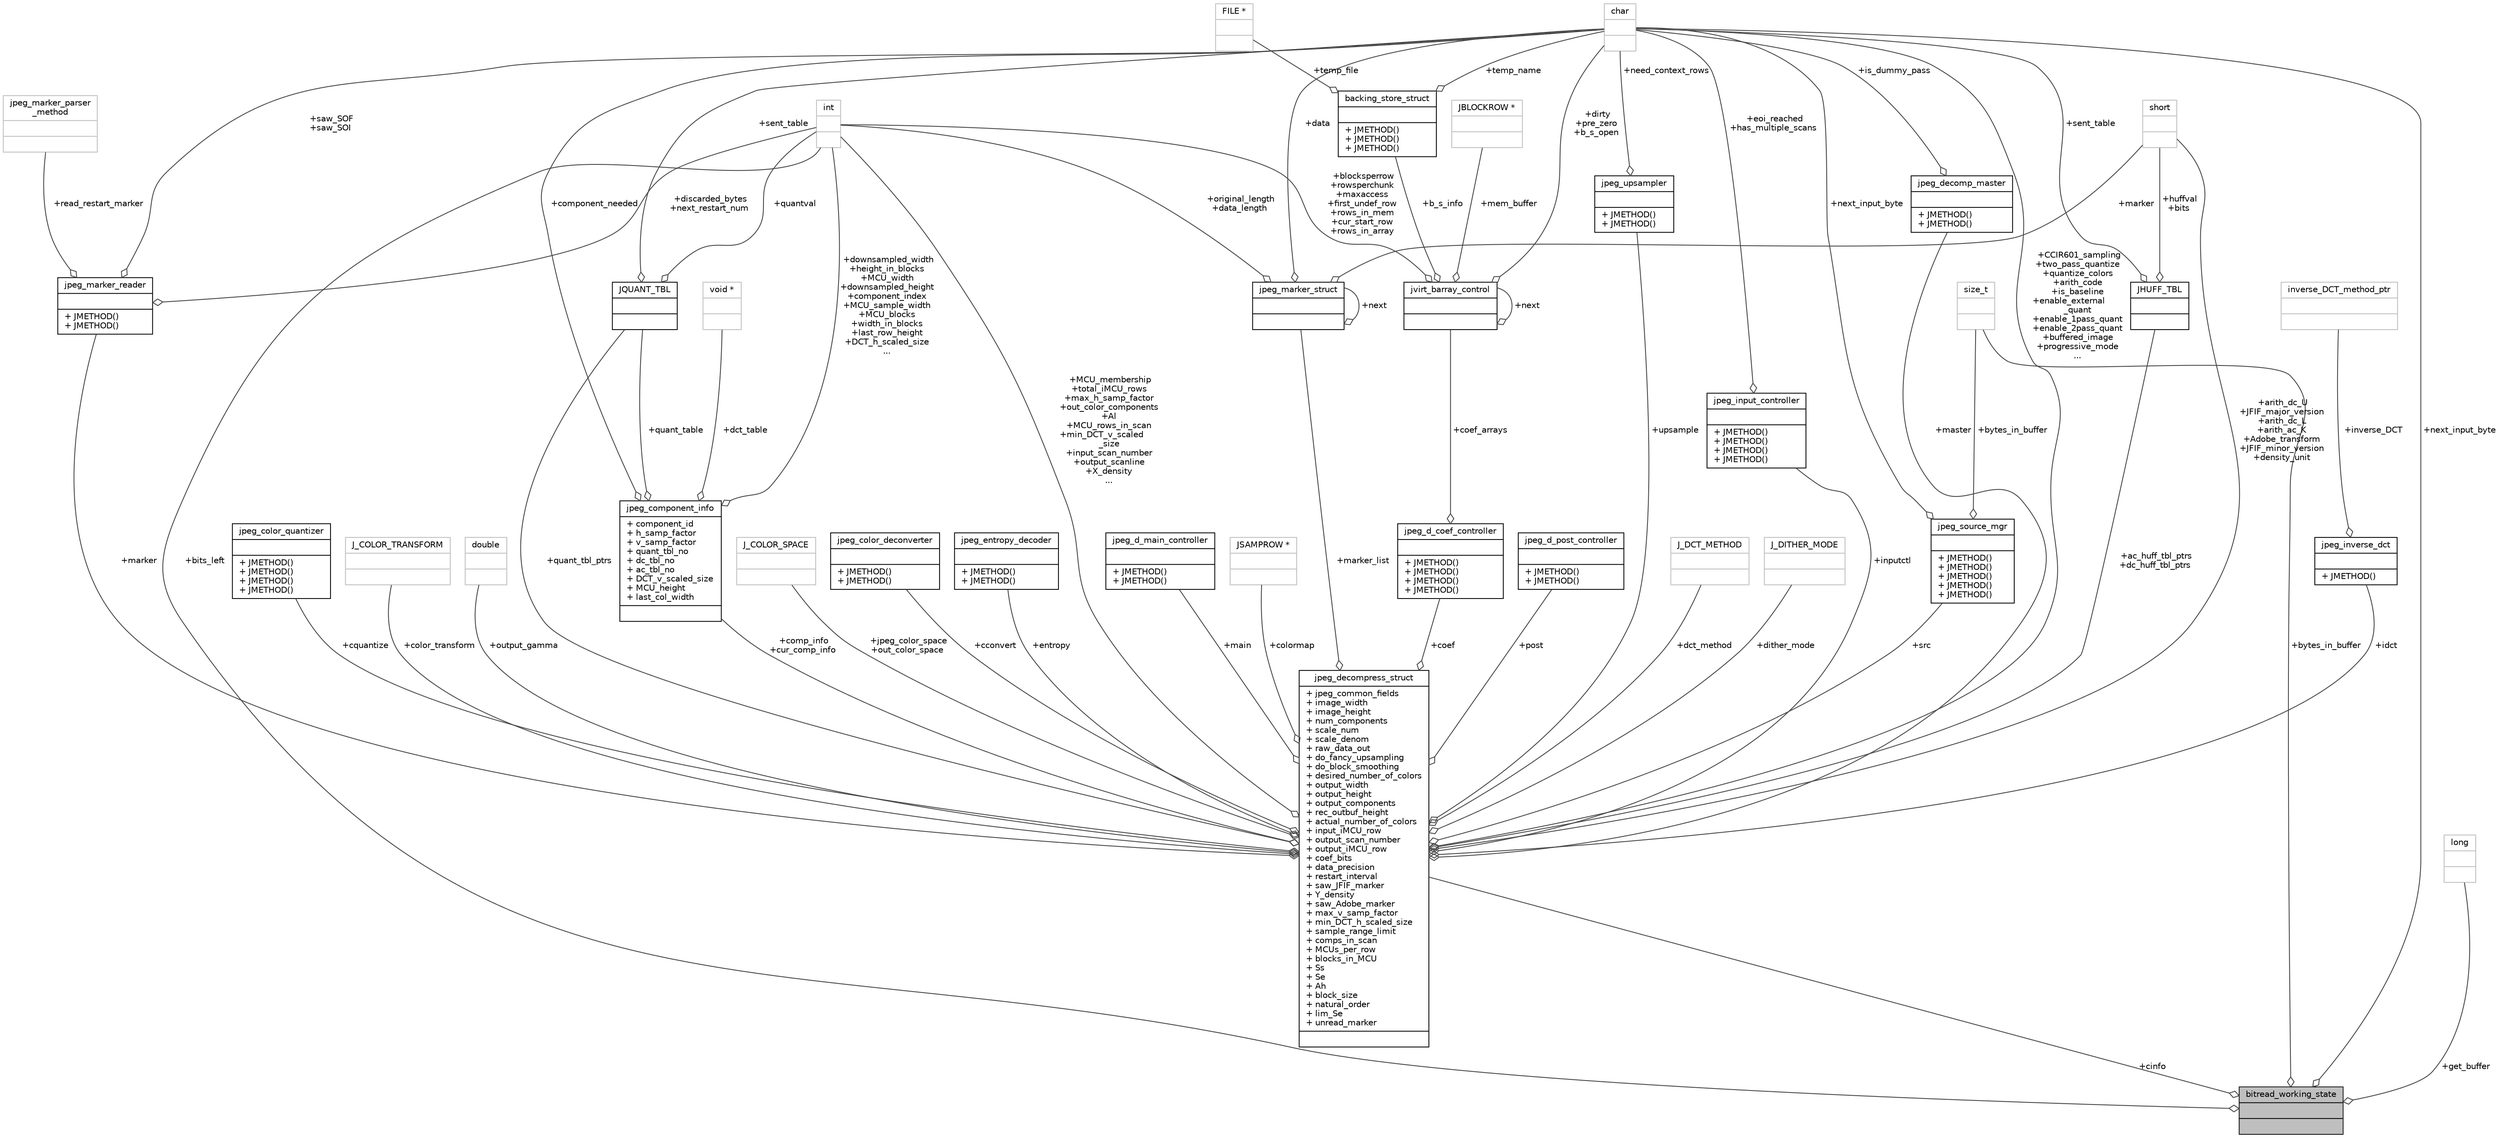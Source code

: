 digraph "bitread_working_state"
{
 // LATEX_PDF_SIZE
  bgcolor="transparent";
  edge [fontname="Helvetica",fontsize="10",labelfontname="Helvetica",labelfontsize="10"];
  node [fontname="Helvetica",fontsize="10",shape=record];
  Node1 [label="{bitread_working_state\n||}",height=0.2,width=0.4,color="black", fillcolor="grey75", style="filled", fontcolor="black",tooltip=" "];
  Node2 -> Node1 [color="grey25",fontsize="10",style="solid",label=" +next_input_byte" ,arrowhead="odiamond"];
  Node2 [label="{char\n||}",height=0.2,width=0.4,color="grey75",tooltip=" "];
  Node3 -> Node1 [color="grey25",fontsize="10",style="solid",label=" +bytes_in_buffer" ,arrowhead="odiamond"];
  Node3 [label="{size_t\n||}",height=0.2,width=0.4,color="grey75",tooltip=" "];
  Node4 -> Node1 [color="grey25",fontsize="10",style="solid",label=" +bits_left" ,arrowhead="odiamond"];
  Node4 [label="{int\n||}",height=0.2,width=0.4,color="grey75",tooltip=" "];
  Node5 -> Node1 [color="grey25",fontsize="10",style="solid",label=" +cinfo" ,arrowhead="odiamond"];
  Node5 [label="{jpeg_decompress_struct\n|+ jpeg_common_fields\l+ image_width\l+ image_height\l+ num_components\l+ scale_num\l+ scale_denom\l+ raw_data_out\l+ do_fancy_upsampling\l+ do_block_smoothing\l+ desired_number_of_colors\l+ output_width\l+ output_height\l+ output_components\l+ rec_outbuf_height\l+ actual_number_of_colors\l+ input_iMCU_row\l+ output_scan_number\l+ output_iMCU_row\l+ coef_bits\l+ data_precision\l+ restart_interval\l+ saw_JFIF_marker\l+ Y_density\l+ saw_Adobe_marker\l+ max_v_samp_factor\l+ min_DCT_h_scaled_size\l+ sample_range_limit\l+ comps_in_scan\l+ MCUs_per_row\l+ blocks_in_MCU\l+ Ss\l+ Se\l+ Ah\l+ block_size\l+ natural_order\l+ lim_Se\l+ unread_marker\l|}",height=0.2,width=0.4,color="black",URL="$structjpeg__decompress__struct.html",tooltip=" "];
  Node6 -> Node5 [color="grey25",fontsize="10",style="solid",label=" +cquantize" ,arrowhead="odiamond"];
  Node6 [label="{jpeg_color_quantizer\n||+ JMETHOD()\l+ JMETHOD()\l+ JMETHOD()\l+ JMETHOD()\l}",height=0.2,width=0.4,color="black",URL="$structjpeg__color__quantizer.html",tooltip=" "];
  Node7 -> Node5 [color="grey25",fontsize="10",style="solid",label=" +quant_tbl_ptrs" ,arrowhead="odiamond"];
  Node7 [label="{JQUANT_TBL\n||}",height=0.2,width=0.4,color="black",URL="$structJQUANT__TBL.html",tooltip=" "];
  Node2 -> Node7 [color="grey25",fontsize="10",style="solid",label=" +sent_table" ,arrowhead="odiamond"];
  Node4 -> Node7 [color="grey25",fontsize="10",style="solid",label=" +quantval" ,arrowhead="odiamond"];
  Node8 -> Node5 [color="grey25",fontsize="10",style="solid",label=" +color_transform" ,arrowhead="odiamond"];
  Node8 [label="{J_COLOR_TRANSFORM\n||}",height=0.2,width=0.4,color="grey75",tooltip=" "];
  Node9 -> Node5 [color="grey25",fontsize="10",style="solid",label=" +ac_huff_tbl_ptrs\n+dc_huff_tbl_ptrs" ,arrowhead="odiamond"];
  Node9 [label="{JHUFF_TBL\n||}",height=0.2,width=0.4,color="black",URL="$structJHUFF__TBL.html",tooltip=" "];
  Node2 -> Node9 [color="grey25",fontsize="10",style="solid",label=" +sent_table" ,arrowhead="odiamond"];
  Node10 -> Node9 [color="grey25",fontsize="10",style="solid",label=" +huffval\n+bits" ,arrowhead="odiamond"];
  Node10 [label="{short\n||}",height=0.2,width=0.4,color="grey75",tooltip=" "];
  Node11 -> Node5 [color="grey25",fontsize="10",style="solid",label=" +output_gamma" ,arrowhead="odiamond"];
  Node11 [label="{double\n||}",height=0.2,width=0.4,color="grey75",tooltip=" "];
  Node12 -> Node5 [color="grey25",fontsize="10",style="solid",label=" +idct" ,arrowhead="odiamond"];
  Node12 [label="{jpeg_inverse_dct\n||+ JMETHOD()\l}",height=0.2,width=0.4,color="black",URL="$structjpeg__inverse__dct.html",tooltip=" "];
  Node13 -> Node12 [color="grey25",fontsize="10",style="solid",label=" +inverse_DCT" ,arrowhead="odiamond"];
  Node13 [label="{inverse_DCT_method_ptr\n||}",height=0.2,width=0.4,color="grey75",tooltip=" "];
  Node14 -> Node5 [color="grey25",fontsize="10",style="solid",label=" +comp_info\n+cur_comp_info" ,arrowhead="odiamond"];
  Node14 [label="{jpeg_component_info\n|+ component_id\l+ h_samp_factor\l+ v_samp_factor\l+ quant_tbl_no\l+ dc_tbl_no\l+ ac_tbl_no\l+ DCT_v_scaled_size\l+ MCU_height\l+ last_col_width\l|}",height=0.2,width=0.4,color="black",URL="$structjpeg__component__info.html",tooltip=" "];
  Node7 -> Node14 [color="grey25",fontsize="10",style="solid",label=" +quant_table" ,arrowhead="odiamond"];
  Node2 -> Node14 [color="grey25",fontsize="10",style="solid",label=" +component_needed" ,arrowhead="odiamond"];
  Node4 -> Node14 [color="grey25",fontsize="10",style="solid",label=" +downsampled_width\n+height_in_blocks\n+MCU_width\n+downsampled_height\n+component_index\n+MCU_sample_width\n+MCU_blocks\n+width_in_blocks\n+last_row_height\n+DCT_h_scaled_size\n..." ,arrowhead="odiamond"];
  Node15 -> Node14 [color="grey25",fontsize="10",style="solid",label=" +dct_table" ,arrowhead="odiamond"];
  Node15 [label="{void *\n||}",height=0.2,width=0.4,color="grey75",tooltip=" "];
  Node16 -> Node5 [color="grey25",fontsize="10",style="solid",label=" +src" ,arrowhead="odiamond"];
  Node16 [label="{jpeg_source_mgr\n||+ JMETHOD()\l+ JMETHOD()\l+ JMETHOD()\l+ JMETHOD()\l+ JMETHOD()\l}",height=0.2,width=0.4,color="black",URL="$structjpeg__source__mgr.html",tooltip=" "];
  Node2 -> Node16 [color="grey25",fontsize="10",style="solid",label=" +next_input_byte" ,arrowhead="odiamond"];
  Node3 -> Node16 [color="grey25",fontsize="10",style="solid",label=" +bytes_in_buffer" ,arrowhead="odiamond"];
  Node17 -> Node5 [color="grey25",fontsize="10",style="solid",label=" +coef" ,arrowhead="odiamond"];
  Node17 [label="{jpeg_d_coef_controller\n||+ JMETHOD()\l+ JMETHOD()\l+ JMETHOD()\l+ JMETHOD()\l}",height=0.2,width=0.4,color="black",URL="$structjpeg__d__coef__controller.html",tooltip=" "];
  Node18 -> Node17 [color="grey25",fontsize="10",style="solid",label=" +coef_arrays" ,arrowhead="odiamond"];
  Node18 [label="{jvirt_barray_control\n||}",height=0.2,width=0.4,color="black",URL="$structjvirt__barray__control.html",tooltip=" "];
  Node18 -> Node18 [color="grey25",fontsize="10",style="solid",label=" +next" ,arrowhead="odiamond"];
  Node2 -> Node18 [color="grey25",fontsize="10",style="solid",label=" +dirty\n+pre_zero\n+b_s_open" ,arrowhead="odiamond"];
  Node4 -> Node18 [color="grey25",fontsize="10",style="solid",label=" +blocksperrow\n+rowsperchunk\n+maxaccess\n+first_undef_row\n+rows_in_mem\n+cur_start_row\n+rows_in_array" ,arrowhead="odiamond"];
  Node19 -> Node18 [color="grey25",fontsize="10",style="solid",label=" +mem_buffer" ,arrowhead="odiamond"];
  Node19 [label="{JBLOCKROW *\n||}",height=0.2,width=0.4,color="grey75",tooltip=" "];
  Node20 -> Node18 [color="grey25",fontsize="10",style="solid",label=" +b_s_info" ,arrowhead="odiamond"];
  Node20 [label="{backing_store_struct\n||+ JMETHOD()\l+ JMETHOD()\l+ JMETHOD()\l}",height=0.2,width=0.4,color="black",URL="$structbacking__store__struct.html",tooltip=" "];
  Node2 -> Node20 [color="grey25",fontsize="10",style="solid",label=" +temp_name" ,arrowhead="odiamond"];
  Node21 -> Node20 [color="grey25",fontsize="10",style="solid",label=" +temp_file" ,arrowhead="odiamond"];
  Node21 [label="{FILE *\n||}",height=0.2,width=0.4,color="grey75",tooltip=" "];
  Node22 -> Node5 [color="grey25",fontsize="10",style="solid",label=" +jpeg_color_space\n+out_color_space" ,arrowhead="odiamond"];
  Node22 [label="{J_COLOR_SPACE\n||}",height=0.2,width=0.4,color="grey75",tooltip=" "];
  Node10 -> Node5 [color="grey25",fontsize="10",style="solid",label=" +arith_dc_U\n+JFIF_major_version\n+arith_dc_L\n+arith_ac_K\n+Adobe_transform\n+JFIF_minor_version\n+density_unit" ,arrowhead="odiamond"];
  Node2 -> Node5 [color="grey25",fontsize="10",style="solid",label=" +CCIR601_sampling\n+two_pass_quantize\n+quantize_colors\n+arith_code\n+is_baseline\n+enable_external\l_quant\n+enable_1pass_quant\n+enable_2pass_quant\n+buffered_image\n+progressive_mode\n..." ,arrowhead="odiamond"];
  Node23 -> Node5 [color="grey25",fontsize="10",style="solid",label=" +marker_list" ,arrowhead="odiamond"];
  Node23 [label="{jpeg_marker_struct\n||}",height=0.2,width=0.4,color="black",URL="$structjpeg__marker__struct.html",tooltip=" "];
  Node2 -> Node23 [color="grey25",fontsize="10",style="solid",label=" +data" ,arrowhead="odiamond"];
  Node10 -> Node23 [color="grey25",fontsize="10",style="solid",label=" +marker" ,arrowhead="odiamond"];
  Node23 -> Node23 [color="grey25",fontsize="10",style="solid",label=" +next" ,arrowhead="odiamond"];
  Node4 -> Node23 [color="grey25",fontsize="10",style="solid",label=" +original_length\n+data_length" ,arrowhead="odiamond"];
  Node24 -> Node5 [color="grey25",fontsize="10",style="solid",label=" +cconvert" ,arrowhead="odiamond"];
  Node24 [label="{jpeg_color_deconverter\n||+ JMETHOD()\l+ JMETHOD()\l}",height=0.2,width=0.4,color="black",URL="$structjpeg__color__deconverter.html",tooltip=" "];
  Node25 -> Node5 [color="grey25",fontsize="10",style="solid",label=" +entropy" ,arrowhead="odiamond"];
  Node25 [label="{jpeg_entropy_decoder\n||+ JMETHOD()\l+ JMETHOD()\l}",height=0.2,width=0.4,color="black",URL="$structjpeg__entropy__decoder.html",tooltip=" "];
  Node26 -> Node5 [color="grey25",fontsize="10",style="solid",label=" +marker" ,arrowhead="odiamond"];
  Node26 [label="{jpeg_marker_reader\n||+ JMETHOD()\l+ JMETHOD()\l}",height=0.2,width=0.4,color="black",URL="$structjpeg__marker__reader.html",tooltip=" "];
  Node2 -> Node26 [color="grey25",fontsize="10",style="solid",label=" +saw_SOF\n+saw_SOI" ,arrowhead="odiamond"];
  Node27 -> Node26 [color="grey25",fontsize="10",style="solid",label=" +read_restart_marker" ,arrowhead="odiamond"];
  Node27 [label="{jpeg_marker_parser\l_method\n||}",height=0.2,width=0.4,color="grey75",tooltip=" "];
  Node4 -> Node26 [color="grey25",fontsize="10",style="solid",label=" +discarded_bytes\n+next_restart_num" ,arrowhead="odiamond"];
  Node28 -> Node5 [color="grey25",fontsize="10",style="solid",label=" +main" ,arrowhead="odiamond"];
  Node28 [label="{jpeg_d_main_controller\n||+ JMETHOD()\l+ JMETHOD()\l}",height=0.2,width=0.4,color="black",URL="$structjpeg__d__main__controller.html",tooltip=" "];
  Node29 -> Node5 [color="grey25",fontsize="10",style="solid",label=" +colormap" ,arrowhead="odiamond"];
  Node29 [label="{JSAMPROW *\n||}",height=0.2,width=0.4,color="grey75",tooltip=" "];
  Node4 -> Node5 [color="grey25",fontsize="10",style="solid",label=" +MCU_membership\n+total_iMCU_rows\n+max_h_samp_factor\n+out_color_components\n+Al\n+MCU_rows_in_scan\n+min_DCT_v_scaled\l_size\n+input_scan_number\n+output_scanline\n+X_density\n..." ,arrowhead="odiamond"];
  Node30 -> Node5 [color="grey25",fontsize="10",style="solid",label=" +upsample" ,arrowhead="odiamond"];
  Node30 [label="{jpeg_upsampler\n||+ JMETHOD()\l+ JMETHOD()\l}",height=0.2,width=0.4,color="black",URL="$structjpeg__upsampler.html",tooltip=" "];
  Node2 -> Node30 [color="grey25",fontsize="10",style="solid",label=" +need_context_rows" ,arrowhead="odiamond"];
  Node31 -> Node5 [color="grey25",fontsize="10",style="solid",label=" +inputctl" ,arrowhead="odiamond"];
  Node31 [label="{jpeg_input_controller\n||+ JMETHOD()\l+ JMETHOD()\l+ JMETHOD()\l+ JMETHOD()\l}",height=0.2,width=0.4,color="black",URL="$structjpeg__input__controller.html",tooltip=" "];
  Node2 -> Node31 [color="grey25",fontsize="10",style="solid",label=" +eoi_reached\n+has_multiple_scans" ,arrowhead="odiamond"];
  Node32 -> Node5 [color="grey25",fontsize="10",style="solid",label=" +post" ,arrowhead="odiamond"];
  Node32 [label="{jpeg_d_post_controller\n||+ JMETHOD()\l+ JMETHOD()\l}",height=0.2,width=0.4,color="black",URL="$structjpeg__d__post__controller.html",tooltip=" "];
  Node33 -> Node5 [color="grey25",fontsize="10",style="solid",label=" +master" ,arrowhead="odiamond"];
  Node33 [label="{jpeg_decomp_master\n||+ JMETHOD()\l+ JMETHOD()\l}",height=0.2,width=0.4,color="black",URL="$structjpeg__decomp__master.html",tooltip=" "];
  Node2 -> Node33 [color="grey25",fontsize="10",style="solid",label=" +is_dummy_pass" ,arrowhead="odiamond"];
  Node34 -> Node5 [color="grey25",fontsize="10",style="solid",label=" +dct_method" ,arrowhead="odiamond"];
  Node34 [label="{J_DCT_METHOD\n||}",height=0.2,width=0.4,color="grey75",tooltip=" "];
  Node35 -> Node5 [color="grey25",fontsize="10",style="solid",label=" +dither_mode" ,arrowhead="odiamond"];
  Node35 [label="{J_DITHER_MODE\n||}",height=0.2,width=0.4,color="grey75",tooltip=" "];
  Node36 -> Node1 [color="grey25",fontsize="10",style="solid",label=" +get_buffer" ,arrowhead="odiamond"];
  Node36 [label="{long\n||}",height=0.2,width=0.4,color="grey75",tooltip=" "];
}

